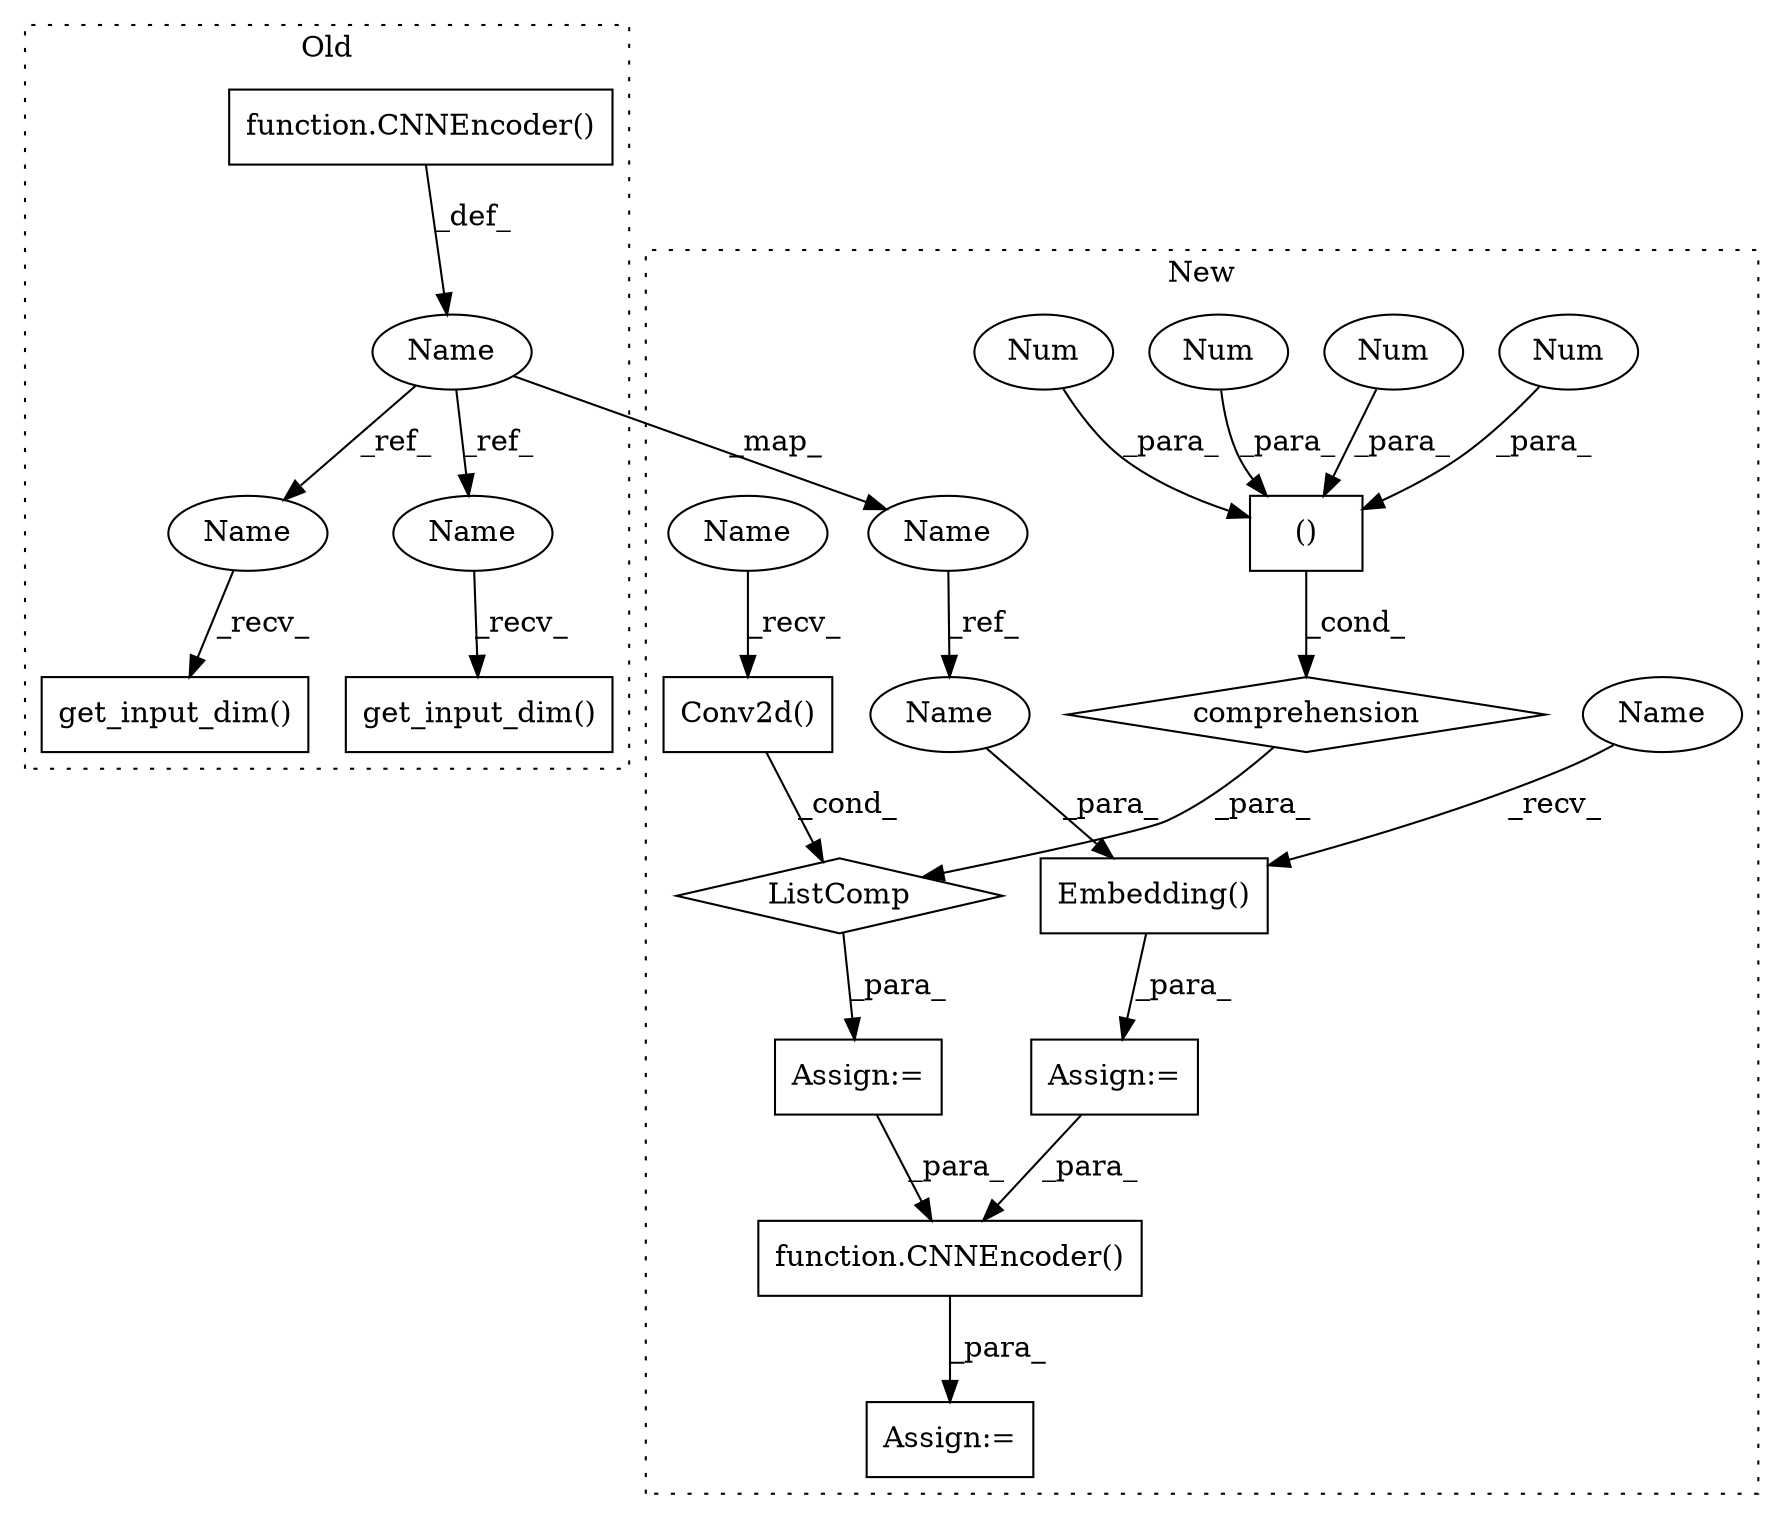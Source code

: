 digraph G {
subgraph cluster0 {
1 [label="function.CNNEncoder()" a="75" s="5729" l="64" shape="box"];
3 [label="get_input_dim()" a="75" s="5815" l="27" shape="box"];
8 [label="Name" a="87" s="5715" l="11" shape="ellipse"];
10 [label="get_input_dim()" a="75" s="5864" l="27" shape="box"];
22 [label="Name" a="87" s="5864" l="11" shape="ellipse"];
23 [label="Name" a="87" s="5815" l="11" shape="ellipse"];
label = "Old";
style="dotted";
}
subgraph cluster1 {
2 [label="Conv2d()" a="75" s="8149" l="167" shape="box"];
4 [label="Embedding()" a="75" s="8076,8115" l="13,1" shape="box"];
5 [label="function.CNNEncoder()" a="75" s="8381,8408" l="11,24" shape="box"];
6 [label="()" a="54" s="8019" l="9" shape="box"];
7 [label="ListComp" a="106" s="8134" l="221" shape="diamond"];
9 [label="Name" a="87" s="7914" l="10" shape="ellipse"];
11 [label="Num" a="76" s="8027" l="1" shape="ellipse"];
12 [label="Num" a="76" s="8021" l="1" shape="ellipse"];
13 [label="Num" a="76" s="8018" l="1" shape="ellipse"];
14 [label="Num" a="76" s="8024" l="1" shape="ellipse"];
15 [label="Assign:=" a="68" s="8378" l="3" shape="box"];
16 [label="Assign:=" a="68" s="8073" l="3" shape="box"];
17 [label="comprehension" a="45" s="8317" l="3" shape="diamond"];
18 [label="Assign:=" a="68" s="8131" l="3" shape="box"];
19 [label="Name" a="87" s="8089" l="10" shape="ellipse"];
20 [label="Name" a="87" s="8076" l="2" shape="ellipse"];
21 [label="Name" a="87" s="8149" l="2" shape="ellipse"];
label = "New";
style="dotted";
}
1 -> 8 [label="_def_"];
2 -> 7 [label="_cond_"];
4 -> 16 [label="_para_"];
5 -> 15 [label="_para_"];
6 -> 17 [label="_cond_"];
7 -> 18 [label="_para_"];
8 -> 22 [label="_ref_"];
8 -> 23 [label="_ref_"];
8 -> 9 [label="_map_"];
9 -> 19 [label="_ref_"];
11 -> 6 [label="_para_"];
12 -> 6 [label="_para_"];
13 -> 6 [label="_para_"];
14 -> 6 [label="_para_"];
16 -> 5 [label="_para_"];
17 -> 7 [label="_para_"];
18 -> 5 [label="_para_"];
19 -> 4 [label="_para_"];
20 -> 4 [label="_recv_"];
21 -> 2 [label="_recv_"];
22 -> 10 [label="_recv_"];
23 -> 3 [label="_recv_"];
}